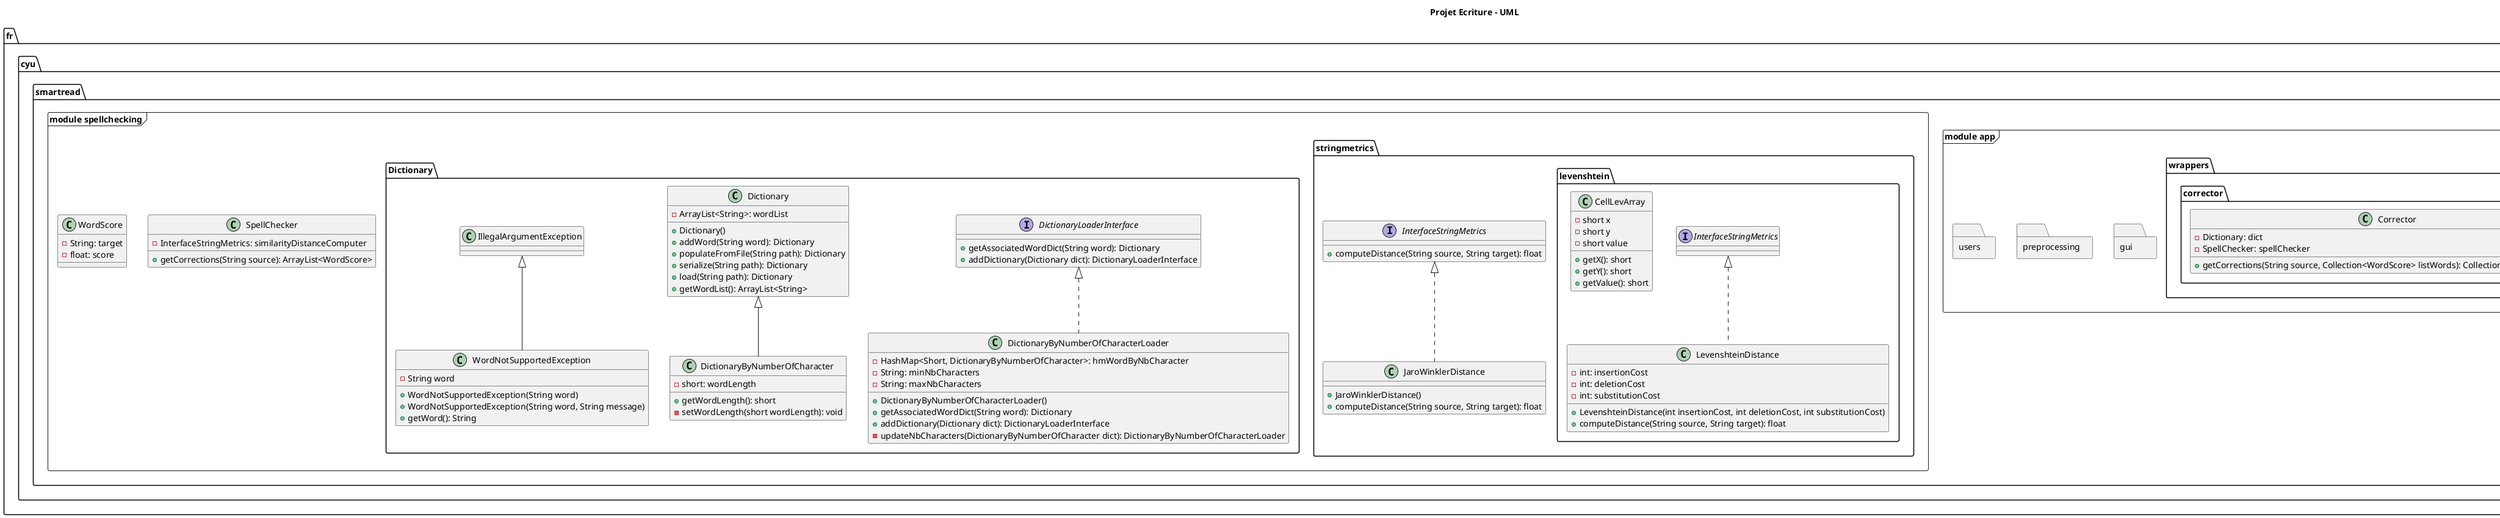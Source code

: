 @startuml "GLP_Ecriture_2023_UML"

skinparam linetype ortho

set namespaceSeparator .

title Projet Ecriture - UML

package fr.cyu.smartread {
    package "module deeplearning" <<Frame>> {
        package activationfunctions <<Folder>> {
        }

        package layers <<Folder>> {
        }

        package lossfunctions <<Folder>> {
        }
    }

    package "module app" <<Frame>> {
        package gui <<Folder>> {
        }

        package preprocessing <<Folder>> {
        }

        package wrappers <<Folder>> {
            package corrector <<Folder>> {
                class Corrector {
                    -Dictionary: dict
                    -SpellChecker: spellChecker

                    +getCorrections(String source, Collection<WordScore> listWords): Collection<CorrectionWords>
                }
            }
        }

        package users <<Folder>> {
        }
    }

    package "module spellchecking" <<Frame>> {
        class SpellChecker {
            -InterfaceStringMetrics: similarityDistanceComputer

            +getCorrections(String source): ArrayList<WordScore>
        }

        class WordScore {
            - String: target
            - float: score
        }

        package stringmetrics <<Folder>> {
            interface InterfaceStringMetrics {
                +computeDistance(String source, String target): float
            }

            package levenshtein <<Folder>> {
                class LevenshteinDistance implements InterfaceStringMetrics {
                    - int: insertionCost
                    - int: deletionCost
                    - int: substitutionCost

                    +LevenshteinDistance(int insertionCost, int deletionCost, int substitutionCost)
                    +computeDistance(String source, String target): float
                }

                class CellLevArray {
                    - short x
                    - short y
                    - short value
                    +getX(): short
                    +getY(): short
                    +getValue(): short
                }
            }

            class JaroWinklerDistance implements InterfaceStringMetrics {
                +JaroWinklerDistance()
                +computeDistance(String source, String target): float
            }
        }
        package Dictionary <<Folder>> {
                    interface DictionaryLoaderInterface {
                        +getAssociatedWordDict(String word): Dictionary
                        +addDictionary(Dictionary dict): DictionaryLoaderInterface
                    }

                    class DictionaryByNumberOfCharacterLoader implements DictionaryLoaderInterface {
                        -HashMap<Short, DictionaryByNumberOfCharacter>: hmWordByNbCharacter
                        -String: minNbCharacters
                        -String: maxNbCharacters

                        +DictionaryByNumberOfCharacterLoader()
                        +getAssociatedWordDict(String word): Dictionary
                        +addDictionary(Dictionary dict): DictionaryLoaderInterface
                        -updateNbCharacters(DictionaryByNumberOfCharacter dict): DictionaryByNumberOfCharacterLoader
                    }

                    class Dictionary {
                        -ArrayList<String>: wordList

                        +Dictionary()
                        +addWord(String word): Dictionary
                        +populateFromFile(String path): Dictionary
                        +serialize(String path): Dictionary
                        +load(String path): Dictionary
                        +getWordList(): ArrayList<String>
                    }

                    class DictionaryByNumberOfCharacter extends Dictionary {
                        -short: wordLength

                        +getWordLength(): short
                        -setWordLength(short wordLength): void
                    }

                    class WordNotSupportedException extends IllegalArgumentException {
                        -String word

                        +WordNotSupportedException(String word)
                        +WordNotSupportedException(String word, String message)
                        +getWord(): String
                    }
                }
    }
}

@enduml